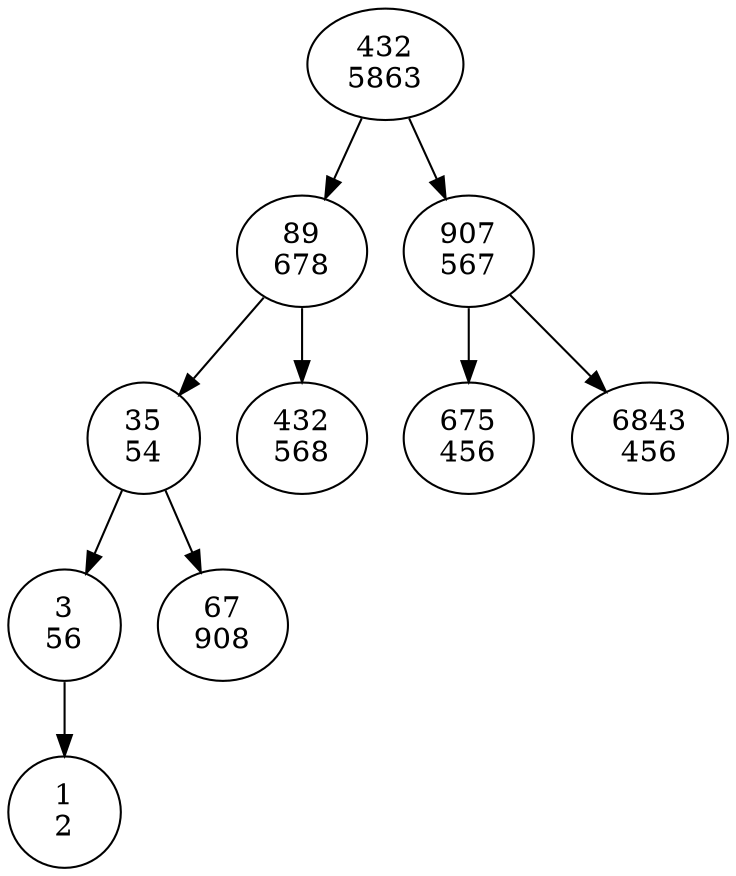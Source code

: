digraph {
"432\n5863" -> "89\n678";
"89\n678" -> "35\n54";
"35\n54" -> "3\n56";
"3\n56" -> "1\n2";
"35\n54" -> "67\n908";
"89\n678" -> "432\n568";
"432\n5863" -> "907\n567";
"907\n567" -> "675\n456";
"907\n567" -> "6843\n456";
}
